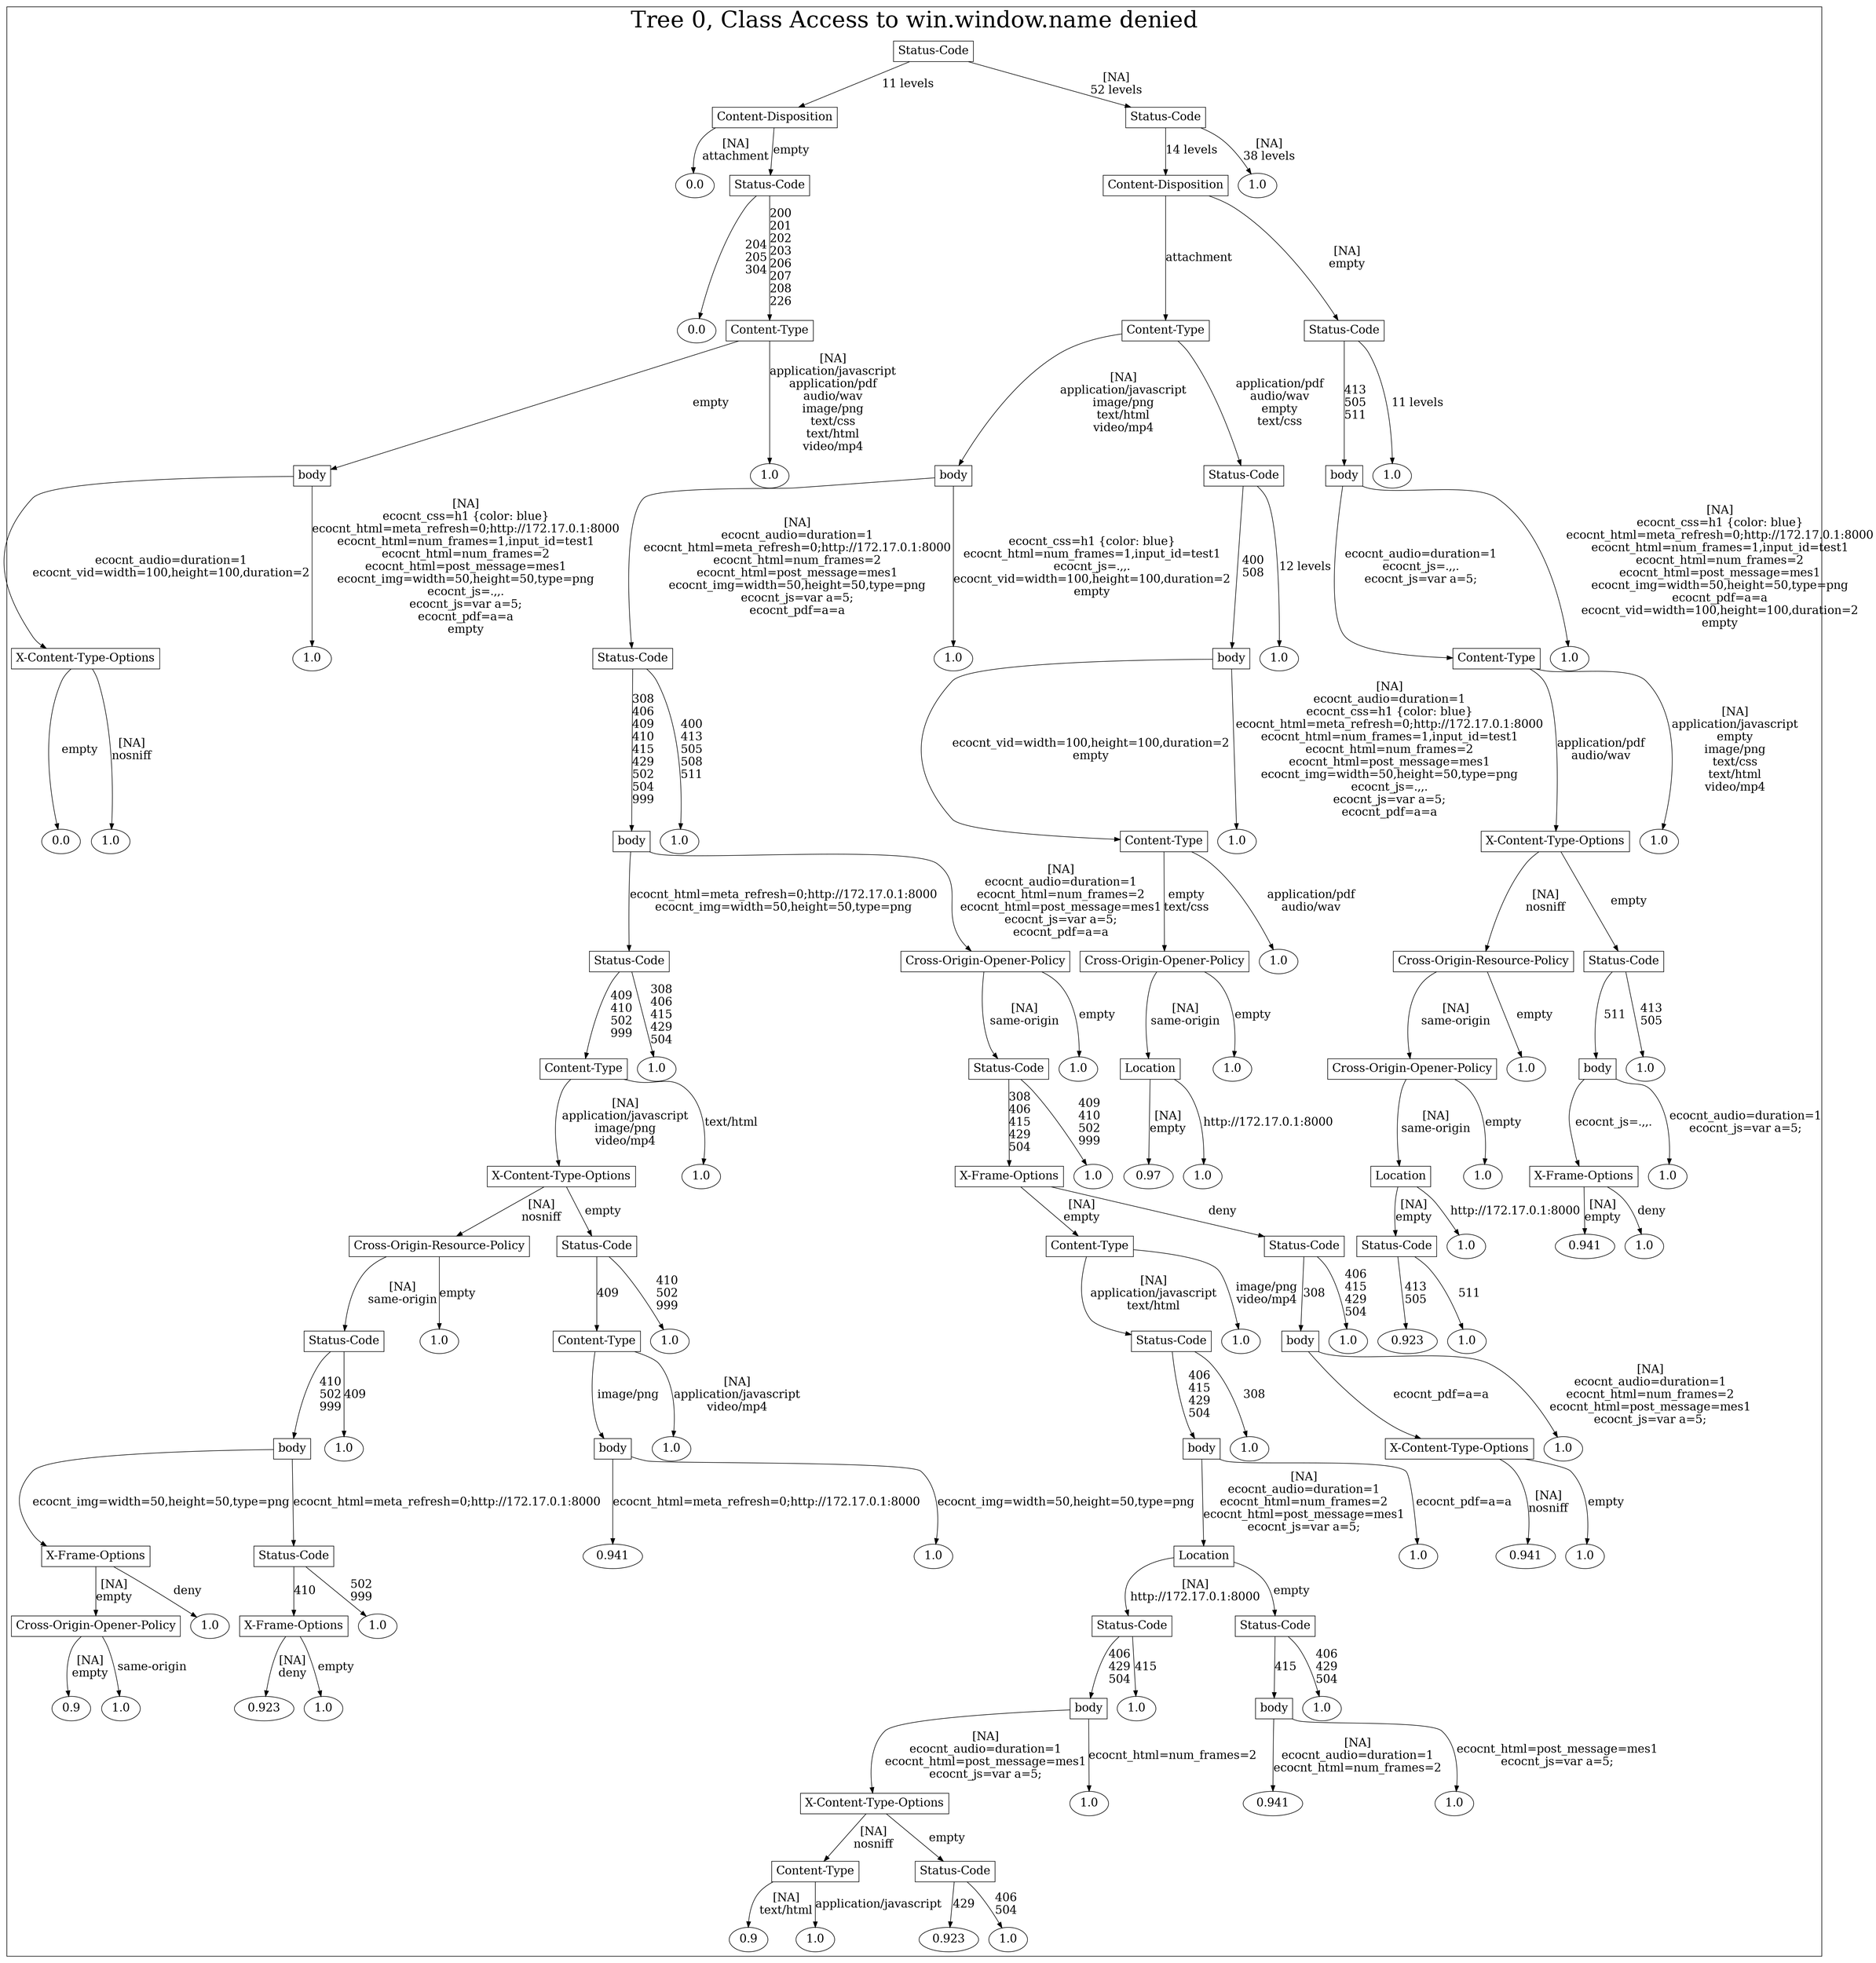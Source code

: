/*
Generated by:
    http://https://github.com/h2oai/h2o-3/tree/master/h2o-genmodel/src/main/java/hex/genmodel/tools/PrintMojo.java
*/

/*
On a mac:

$ brew install graphviz
$ dot -Tpng file.gv -o file.png
$ open file.png
*/

digraph G {

subgraph cluster_0 {
/* Nodes */

/* Level 0 */
{
"SG_0_Node_0" [shape=box, fontsize=20, label="Status-Code"]
}

/* Level 1 */
{
"SG_0_Node_1" [shape=box, fontsize=20, label="Content-Disposition"]
"SG_0_Node_2" [shape=box, fontsize=20, label="Status-Code"]
}

/* Level 2 */
{
"SG_0_Node_68" [fontsize=20, label="0.0"]
"SG_0_Node_3" [shape=box, fontsize=20, label="Status-Code"]
"SG_0_Node_4" [shape=box, fontsize=20, label="Content-Disposition"]
"SG_0_Node_69" [fontsize=20, label="1.0"]
}

/* Level 3 */
{
"SG_0_Node_70" [fontsize=20, label="0.0"]
"SG_0_Node_5" [shape=box, fontsize=20, label="Content-Type"]
"SG_0_Node_6" [shape=box, fontsize=20, label="Content-Type"]
"SG_0_Node_7" [shape=box, fontsize=20, label="Status-Code"]
}

/* Level 4 */
{
"SG_0_Node_8" [shape=box, fontsize=20, label="body"]
"SG_0_Node_71" [fontsize=20, label="1.0"]
"SG_0_Node_9" [shape=box, fontsize=20, label="body"]
"SG_0_Node_10" [shape=box, fontsize=20, label="Status-Code"]
"SG_0_Node_11" [shape=box, fontsize=20, label="body"]
"SG_0_Node_72" [fontsize=20, label="1.0"]
}

/* Level 5 */
{
"SG_0_Node_12" [shape=box, fontsize=20, label="X-Content-Type-Options"]
"SG_0_Node_73" [fontsize=20, label="1.0"]
"SG_0_Node_13" [shape=box, fontsize=20, label="Status-Code"]
"SG_0_Node_74" [fontsize=20, label="1.0"]
"SG_0_Node_14" [shape=box, fontsize=20, label="body"]
"SG_0_Node_75" [fontsize=20, label="1.0"]
"SG_0_Node_15" [shape=box, fontsize=20, label="Content-Type"]
"SG_0_Node_76" [fontsize=20, label="1.0"]
}

/* Level 6 */
{
"SG_0_Node_77" [fontsize=20, label="0.0"]
"SG_0_Node_78" [fontsize=20, label="1.0"]
"SG_0_Node_16" [shape=box, fontsize=20, label="body"]
"SG_0_Node_79" [fontsize=20, label="1.0"]
"SG_0_Node_17" [shape=box, fontsize=20, label="Content-Type"]
"SG_0_Node_80" [fontsize=20, label="1.0"]
"SG_0_Node_18" [shape=box, fontsize=20, label="X-Content-Type-Options"]
"SG_0_Node_81" [fontsize=20, label="1.0"]
}

/* Level 7 */
{
"SG_0_Node_19" [shape=box, fontsize=20, label="Status-Code"]
"SG_0_Node_20" [shape=box, fontsize=20, label="Cross-Origin-Opener-Policy"]
"SG_0_Node_21" [shape=box, fontsize=20, label="Cross-Origin-Opener-Policy"]
"SG_0_Node_82" [fontsize=20, label="1.0"]
"SG_0_Node_22" [shape=box, fontsize=20, label="Cross-Origin-Resource-Policy"]
"SG_0_Node_23" [shape=box, fontsize=20, label="Status-Code"]
}

/* Level 8 */
{
"SG_0_Node_24" [shape=box, fontsize=20, label="Content-Type"]
"SG_0_Node_83" [fontsize=20, label="1.0"]
"SG_0_Node_25" [shape=box, fontsize=20, label="Status-Code"]
"SG_0_Node_84" [fontsize=20, label="1.0"]
"SG_0_Node_26" [shape=box, fontsize=20, label="Location"]
"SG_0_Node_85" [fontsize=20, label="1.0"]
"SG_0_Node_27" [shape=box, fontsize=20, label="Cross-Origin-Opener-Policy"]
"SG_0_Node_86" [fontsize=20, label="1.0"]
"SG_0_Node_28" [shape=box, fontsize=20, label="body"]
"SG_0_Node_87" [fontsize=20, label="1.0"]
}

/* Level 9 */
{
"SG_0_Node_29" [shape=box, fontsize=20, label="X-Content-Type-Options"]
"SG_0_Node_88" [fontsize=20, label="1.0"]
"SG_0_Node_30" [shape=box, fontsize=20, label="X-Frame-Options"]
"SG_0_Node_89" [fontsize=20, label="1.0"]
"SG_0_Node_90" [fontsize=20, label="0.97"]
"SG_0_Node_91" [fontsize=20, label="1.0"]
"SG_0_Node_32" [shape=box, fontsize=20, label="Location"]
"SG_0_Node_92" [fontsize=20, label="1.0"]
"SG_0_Node_33" [shape=box, fontsize=20, label="X-Frame-Options"]
"SG_0_Node_93" [fontsize=20, label="1.0"]
}

/* Level 10 */
{
"SG_0_Node_34" [shape=box, fontsize=20, label="Cross-Origin-Resource-Policy"]
"SG_0_Node_35" [shape=box, fontsize=20, label="Status-Code"]
"SG_0_Node_36" [shape=box, fontsize=20, label="Content-Type"]
"SG_0_Node_37" [shape=box, fontsize=20, label="Status-Code"]
"SG_0_Node_38" [shape=box, fontsize=20, label="Status-Code"]
"SG_0_Node_94" [fontsize=20, label="1.0"]
"SG_0_Node_95" [fontsize=20, label="0.941"]
"SG_0_Node_96" [fontsize=20, label="1.0"]
}

/* Level 11 */
{
"SG_0_Node_40" [shape=box, fontsize=20, label="Status-Code"]
"SG_0_Node_97" [fontsize=20, label="1.0"]
"SG_0_Node_41" [shape=box, fontsize=20, label="Content-Type"]
"SG_0_Node_98" [fontsize=20, label="1.0"]
"SG_0_Node_42" [shape=box, fontsize=20, label="Status-Code"]
"SG_0_Node_99" [fontsize=20, label="1.0"]
"SG_0_Node_43" [shape=box, fontsize=20, label="body"]
"SG_0_Node_100" [fontsize=20, label="1.0"]
"SG_0_Node_101" [fontsize=20, label="0.923"]
"SG_0_Node_102" [fontsize=20, label="1.0"]
}

/* Level 12 */
{
"SG_0_Node_45" [shape=box, fontsize=20, label="body"]
"SG_0_Node_103" [fontsize=20, label="1.0"]
"SG_0_Node_46" [shape=box, fontsize=20, label="body"]
"SG_0_Node_104" [fontsize=20, label="1.0"]
"SG_0_Node_47" [shape=box, fontsize=20, label="body"]
"SG_0_Node_105" [fontsize=20, label="1.0"]
"SG_0_Node_48" [shape=box, fontsize=20, label="X-Content-Type-Options"]
"SG_0_Node_106" [fontsize=20, label="1.0"]
}

/* Level 13 */
{
"SG_0_Node_49" [shape=box, fontsize=20, label="X-Frame-Options"]
"SG_0_Node_50" [shape=box, fontsize=20, label="Status-Code"]
"SG_0_Node_107" [fontsize=20, label="0.941"]
"SG_0_Node_108" [fontsize=20, label="1.0"]
"SG_0_Node_52" [shape=box, fontsize=20, label="Location"]
"SG_0_Node_109" [fontsize=20, label="1.0"]
"SG_0_Node_110" [fontsize=20, label="0.941"]
"SG_0_Node_111" [fontsize=20, label="1.0"]
}

/* Level 14 */
{
"SG_0_Node_54" [shape=box, fontsize=20, label="Cross-Origin-Opener-Policy"]
"SG_0_Node_112" [fontsize=20, label="1.0"]
"SG_0_Node_55" [shape=box, fontsize=20, label="X-Frame-Options"]
"SG_0_Node_113" [fontsize=20, label="1.0"]
"SG_0_Node_56" [shape=box, fontsize=20, label="Status-Code"]
"SG_0_Node_57" [shape=box, fontsize=20, label="Status-Code"]
}

/* Level 15 */
{
"SG_0_Node_114" [fontsize=20, label="0.9"]
"SG_0_Node_115" [fontsize=20, label="1.0"]
"SG_0_Node_116" [fontsize=20, label="0.923"]
"SG_0_Node_117" [fontsize=20, label="1.0"]
"SG_0_Node_60" [shape=box, fontsize=20, label="body"]
"SG_0_Node_118" [fontsize=20, label="1.0"]
"SG_0_Node_61" [shape=box, fontsize=20, label="body"]
"SG_0_Node_119" [fontsize=20, label="1.0"]
}

/* Level 16 */
{
"SG_0_Node_62" [shape=box, fontsize=20, label="X-Content-Type-Options"]
"SG_0_Node_120" [fontsize=20, label="1.0"]
"SG_0_Node_121" [fontsize=20, label="0.941"]
"SG_0_Node_122" [fontsize=20, label="1.0"]
}

/* Level 17 */
{
"SG_0_Node_64" [shape=box, fontsize=20, label="Content-Type"]
"SG_0_Node_65" [shape=box, fontsize=20, label="Status-Code"]
}

/* Level 18 */
{
"SG_0_Node_123" [fontsize=20, label="0.9"]
"SG_0_Node_124" [fontsize=20, label="1.0"]
"SG_0_Node_125" [fontsize=20, label="0.923"]
"SG_0_Node_126" [fontsize=20, label="1.0"]
}

/* Edges */
"SG_0_Node_0" -> "SG_0_Node_1" [fontsize=20, label="11 levels
"]
"SG_0_Node_0" -> "SG_0_Node_2" [fontsize=20, label="[NA]
52 levels
"]
"SG_0_Node_2" -> "SG_0_Node_4" [fontsize=20, label="14 levels
"]
"SG_0_Node_2" -> "SG_0_Node_69" [fontsize=20, label="[NA]
38 levels
"]
"SG_0_Node_4" -> "SG_0_Node_6" [fontsize=20, label="attachment
"]
"SG_0_Node_4" -> "SG_0_Node_7" [fontsize=20, label="[NA]
empty
"]
"SG_0_Node_7" -> "SG_0_Node_11" [fontsize=20, label="413
505
511
"]
"SG_0_Node_7" -> "SG_0_Node_72" [fontsize=20, label="11 levels
"]
"SG_0_Node_11" -> "SG_0_Node_15" [fontsize=20, label="ecocnt_audio=duration=1
ecocnt_js=.,,.
ecocnt_js=var a=5;
"]
"SG_0_Node_11" -> "SG_0_Node_76" [fontsize=20, label="[NA]
ecocnt_css=h1 {color: blue}
ecocnt_html=meta_refresh=0;http://172.17.0.1:8000
ecocnt_html=num_frames=1,input_id=test1
ecocnt_html=num_frames=2
ecocnt_html=post_message=mes1
ecocnt_img=width=50,height=50,type=png
ecocnt_pdf=a=a
ecocnt_vid=width=100,height=100,duration=2
empty
"]
"SG_0_Node_15" -> "SG_0_Node_18" [fontsize=20, label="application/pdf
audio/wav
"]
"SG_0_Node_15" -> "SG_0_Node_81" [fontsize=20, label="[NA]
application/javascript
empty
image/png
text/css
text/html
video/mp4
"]
"SG_0_Node_18" -> "SG_0_Node_22" [fontsize=20, label="[NA]
nosniff
"]
"SG_0_Node_18" -> "SG_0_Node_23" [fontsize=20, label="empty
"]
"SG_0_Node_23" -> "SG_0_Node_28" [fontsize=20, label="511
"]
"SG_0_Node_23" -> "SG_0_Node_87" [fontsize=20, label="413
505
"]
"SG_0_Node_28" -> "SG_0_Node_33" [fontsize=20, label="ecocnt_js=.,,.
"]
"SG_0_Node_28" -> "SG_0_Node_93" [fontsize=20, label="ecocnt_audio=duration=1
ecocnt_js=var a=5;
"]
"SG_0_Node_33" -> "SG_0_Node_95" [fontsize=20, label="[NA]
empty
"]
"SG_0_Node_33" -> "SG_0_Node_96" [fontsize=20, label="deny
"]
"SG_0_Node_22" -> "SG_0_Node_27" [fontsize=20, label="[NA]
same-origin
"]
"SG_0_Node_22" -> "SG_0_Node_86" [fontsize=20, label="empty
"]
"SG_0_Node_27" -> "SG_0_Node_32" [fontsize=20, label="[NA]
same-origin
"]
"SG_0_Node_27" -> "SG_0_Node_92" [fontsize=20, label="empty
"]
"SG_0_Node_32" -> "SG_0_Node_38" [fontsize=20, label="[NA]
empty
"]
"SG_0_Node_32" -> "SG_0_Node_94" [fontsize=20, label="http://172.17.0.1:8000
"]
"SG_0_Node_38" -> "SG_0_Node_101" [fontsize=20, label="413
505
"]
"SG_0_Node_38" -> "SG_0_Node_102" [fontsize=20, label="511
"]
"SG_0_Node_6" -> "SG_0_Node_9" [fontsize=20, label="[NA]
application/javascript
image/png
text/html
video/mp4
"]
"SG_0_Node_6" -> "SG_0_Node_10" [fontsize=20, label="application/pdf
audio/wav
empty
text/css
"]
"SG_0_Node_10" -> "SG_0_Node_14" [fontsize=20, label="400
508
"]
"SG_0_Node_10" -> "SG_0_Node_75" [fontsize=20, label="12 levels
"]
"SG_0_Node_14" -> "SG_0_Node_17" [fontsize=20, label="ecocnt_vid=width=100,height=100,duration=2
empty
"]
"SG_0_Node_14" -> "SG_0_Node_80" [fontsize=20, label="[NA]
ecocnt_audio=duration=1
ecocnt_css=h1 {color: blue}
ecocnt_html=meta_refresh=0;http://172.17.0.1:8000
ecocnt_html=num_frames=1,input_id=test1
ecocnt_html=num_frames=2
ecocnt_html=post_message=mes1
ecocnt_img=width=50,height=50,type=png
ecocnt_js=.,,.
ecocnt_js=var a=5;
ecocnt_pdf=a=a
"]
"SG_0_Node_17" -> "SG_0_Node_21" [fontsize=20, label="empty
text/css
"]
"SG_0_Node_17" -> "SG_0_Node_82" [fontsize=20, label="application/pdf
audio/wav
"]
"SG_0_Node_21" -> "SG_0_Node_26" [fontsize=20, label="[NA]
same-origin
"]
"SG_0_Node_21" -> "SG_0_Node_85" [fontsize=20, label="empty
"]
"SG_0_Node_26" -> "SG_0_Node_90" [fontsize=20, label="[NA]
empty
"]
"SG_0_Node_26" -> "SG_0_Node_91" [fontsize=20, label="http://172.17.0.1:8000
"]
"SG_0_Node_9" -> "SG_0_Node_13" [fontsize=20, label="[NA]
ecocnt_audio=duration=1
ecocnt_html=meta_refresh=0;http://172.17.0.1:8000
ecocnt_html=num_frames=2
ecocnt_html=post_message=mes1
ecocnt_img=width=50,height=50,type=png
ecocnt_js=var a=5;
ecocnt_pdf=a=a
"]
"SG_0_Node_9" -> "SG_0_Node_74" [fontsize=20, label="ecocnt_css=h1 {color: blue}
ecocnt_html=num_frames=1,input_id=test1
ecocnt_js=.,,.
ecocnt_vid=width=100,height=100,duration=2
empty
"]
"SG_0_Node_13" -> "SG_0_Node_16" [fontsize=20, label="308
406
409
410
415
429
502
504
999
"]
"SG_0_Node_13" -> "SG_0_Node_79" [fontsize=20, label="400
413
505
508
511
"]
"SG_0_Node_16" -> "SG_0_Node_19" [fontsize=20, label="ecocnt_html=meta_refresh=0;http://172.17.0.1:8000
ecocnt_img=width=50,height=50,type=png
"]
"SG_0_Node_16" -> "SG_0_Node_20" [fontsize=20, label="[NA]
ecocnt_audio=duration=1
ecocnt_html=num_frames=2
ecocnt_html=post_message=mes1
ecocnt_js=var a=5;
ecocnt_pdf=a=a
"]
"SG_0_Node_20" -> "SG_0_Node_25" [fontsize=20, label="[NA]
same-origin
"]
"SG_0_Node_20" -> "SG_0_Node_84" [fontsize=20, label="empty
"]
"SG_0_Node_25" -> "SG_0_Node_30" [fontsize=20, label="308
406
415
429
504
"]
"SG_0_Node_25" -> "SG_0_Node_89" [fontsize=20, label="409
410
502
999
"]
"SG_0_Node_30" -> "SG_0_Node_36" [fontsize=20, label="[NA]
empty
"]
"SG_0_Node_30" -> "SG_0_Node_37" [fontsize=20, label="deny
"]
"SG_0_Node_37" -> "SG_0_Node_43" [fontsize=20, label="308
"]
"SG_0_Node_37" -> "SG_0_Node_100" [fontsize=20, label="406
415
429
504
"]
"SG_0_Node_43" -> "SG_0_Node_48" [fontsize=20, label="ecocnt_pdf=a=a
"]
"SG_0_Node_43" -> "SG_0_Node_106" [fontsize=20, label="[NA]
ecocnt_audio=duration=1
ecocnt_html=num_frames=2
ecocnt_html=post_message=mes1
ecocnt_js=var a=5;
"]
"SG_0_Node_48" -> "SG_0_Node_110" [fontsize=20, label="[NA]
nosniff
"]
"SG_0_Node_48" -> "SG_0_Node_111" [fontsize=20, label="empty
"]
"SG_0_Node_36" -> "SG_0_Node_42" [fontsize=20, label="[NA]
application/javascript
text/html
"]
"SG_0_Node_36" -> "SG_0_Node_99" [fontsize=20, label="image/png
video/mp4
"]
"SG_0_Node_42" -> "SG_0_Node_47" [fontsize=20, label="406
415
429
504
"]
"SG_0_Node_42" -> "SG_0_Node_105" [fontsize=20, label="308
"]
"SG_0_Node_47" -> "SG_0_Node_52" [fontsize=20, label="[NA]
ecocnt_audio=duration=1
ecocnt_html=num_frames=2
ecocnt_html=post_message=mes1
ecocnt_js=var a=5;
"]
"SG_0_Node_47" -> "SG_0_Node_109" [fontsize=20, label="ecocnt_pdf=a=a
"]
"SG_0_Node_52" -> "SG_0_Node_56" [fontsize=20, label="[NA]
http://172.17.0.1:8000
"]
"SG_0_Node_52" -> "SG_0_Node_57" [fontsize=20, label="empty
"]
"SG_0_Node_57" -> "SG_0_Node_61" [fontsize=20, label="415
"]
"SG_0_Node_57" -> "SG_0_Node_119" [fontsize=20, label="406
429
504
"]
"SG_0_Node_61" -> "SG_0_Node_121" [fontsize=20, label="[NA]
ecocnt_audio=duration=1
ecocnt_html=num_frames=2
"]
"SG_0_Node_61" -> "SG_0_Node_122" [fontsize=20, label="ecocnt_html=post_message=mes1
ecocnt_js=var a=5;
"]
"SG_0_Node_56" -> "SG_0_Node_60" [fontsize=20, label="406
429
504
"]
"SG_0_Node_56" -> "SG_0_Node_118" [fontsize=20, label="415
"]
"SG_0_Node_60" -> "SG_0_Node_62" [fontsize=20, label="[NA]
ecocnt_audio=duration=1
ecocnt_html=post_message=mes1
ecocnt_js=var a=5;
"]
"SG_0_Node_60" -> "SG_0_Node_120" [fontsize=20, label="ecocnt_html=num_frames=2
"]
"SG_0_Node_62" -> "SG_0_Node_64" [fontsize=20, label="[NA]
nosniff
"]
"SG_0_Node_62" -> "SG_0_Node_65" [fontsize=20, label="empty
"]
"SG_0_Node_65" -> "SG_0_Node_125" [fontsize=20, label="429
"]
"SG_0_Node_65" -> "SG_0_Node_126" [fontsize=20, label="406
504
"]
"SG_0_Node_64" -> "SG_0_Node_123" [fontsize=20, label="[NA]
text/html
"]
"SG_0_Node_64" -> "SG_0_Node_124" [fontsize=20, label="application/javascript
"]
"SG_0_Node_19" -> "SG_0_Node_24" [fontsize=20, label="409
410
502
999
"]
"SG_0_Node_19" -> "SG_0_Node_83" [fontsize=20, label="308
406
415
429
504
"]
"SG_0_Node_24" -> "SG_0_Node_29" [fontsize=20, label="[NA]
application/javascript
image/png
video/mp4
"]
"SG_0_Node_24" -> "SG_0_Node_88" [fontsize=20, label="text/html
"]
"SG_0_Node_29" -> "SG_0_Node_34" [fontsize=20, label="[NA]
nosniff
"]
"SG_0_Node_29" -> "SG_0_Node_35" [fontsize=20, label="empty
"]
"SG_0_Node_35" -> "SG_0_Node_41" [fontsize=20, label="409
"]
"SG_0_Node_35" -> "SG_0_Node_98" [fontsize=20, label="410
502
999
"]
"SG_0_Node_41" -> "SG_0_Node_46" [fontsize=20, label="image/png
"]
"SG_0_Node_41" -> "SG_0_Node_104" [fontsize=20, label="[NA]
application/javascript
video/mp4
"]
"SG_0_Node_46" -> "SG_0_Node_107" [fontsize=20, label="ecocnt_html=meta_refresh=0;http://172.17.0.1:8000
"]
"SG_0_Node_46" -> "SG_0_Node_108" [fontsize=20, label="ecocnt_img=width=50,height=50,type=png
"]
"SG_0_Node_34" -> "SG_0_Node_40" [fontsize=20, label="[NA]
same-origin
"]
"SG_0_Node_34" -> "SG_0_Node_97" [fontsize=20, label="empty
"]
"SG_0_Node_40" -> "SG_0_Node_45" [fontsize=20, label="410
502
999
"]
"SG_0_Node_40" -> "SG_0_Node_103" [fontsize=20, label="409
"]
"SG_0_Node_45" -> "SG_0_Node_49" [fontsize=20, label="ecocnt_img=width=50,height=50,type=png
"]
"SG_0_Node_45" -> "SG_0_Node_50" [fontsize=20, label="ecocnt_html=meta_refresh=0;http://172.17.0.1:8000
"]
"SG_0_Node_50" -> "SG_0_Node_55" [fontsize=20, label="410
"]
"SG_0_Node_50" -> "SG_0_Node_113" [fontsize=20, label="502
999
"]
"SG_0_Node_55" -> "SG_0_Node_116" [fontsize=20, label="[NA]
deny
"]
"SG_0_Node_55" -> "SG_0_Node_117" [fontsize=20, label="empty
"]
"SG_0_Node_49" -> "SG_0_Node_54" [fontsize=20, label="[NA]
empty
"]
"SG_0_Node_49" -> "SG_0_Node_112" [fontsize=20, label="deny
"]
"SG_0_Node_54" -> "SG_0_Node_114" [fontsize=20, label="[NA]
empty
"]
"SG_0_Node_54" -> "SG_0_Node_115" [fontsize=20, label="same-origin
"]
"SG_0_Node_1" -> "SG_0_Node_68" [fontsize=20, label="[NA]
attachment
"]
"SG_0_Node_1" -> "SG_0_Node_3" [fontsize=20, label="empty
"]
"SG_0_Node_3" -> "SG_0_Node_70" [fontsize=20, label="204
205
304
"]
"SG_0_Node_3" -> "SG_0_Node_5" [fontsize=20, label="200
201
202
203
206
207
208
226
"]
"SG_0_Node_5" -> "SG_0_Node_8" [fontsize=20, label="empty
"]
"SG_0_Node_5" -> "SG_0_Node_71" [fontsize=20, label="[NA]
application/javascript
application/pdf
audio/wav
image/png
text/css
text/html
video/mp4
"]
"SG_0_Node_8" -> "SG_0_Node_12" [fontsize=20, label="ecocnt_audio=duration=1
ecocnt_vid=width=100,height=100,duration=2
"]
"SG_0_Node_8" -> "SG_0_Node_73" [fontsize=20, label="[NA]
ecocnt_css=h1 {color: blue}
ecocnt_html=meta_refresh=0;http://172.17.0.1:8000
ecocnt_html=num_frames=1,input_id=test1
ecocnt_html=num_frames=2
ecocnt_html=post_message=mes1
ecocnt_img=width=50,height=50,type=png
ecocnt_js=.,,.
ecocnt_js=var a=5;
ecocnt_pdf=a=a
empty
"]
"SG_0_Node_12" -> "SG_0_Node_77" [fontsize=20, label="empty
"]
"SG_0_Node_12" -> "SG_0_Node_78" [fontsize=20, label="[NA]
nosniff
"]

fontsize=40
label="Tree 0, Class Access to win.window.name denied"
}

}

